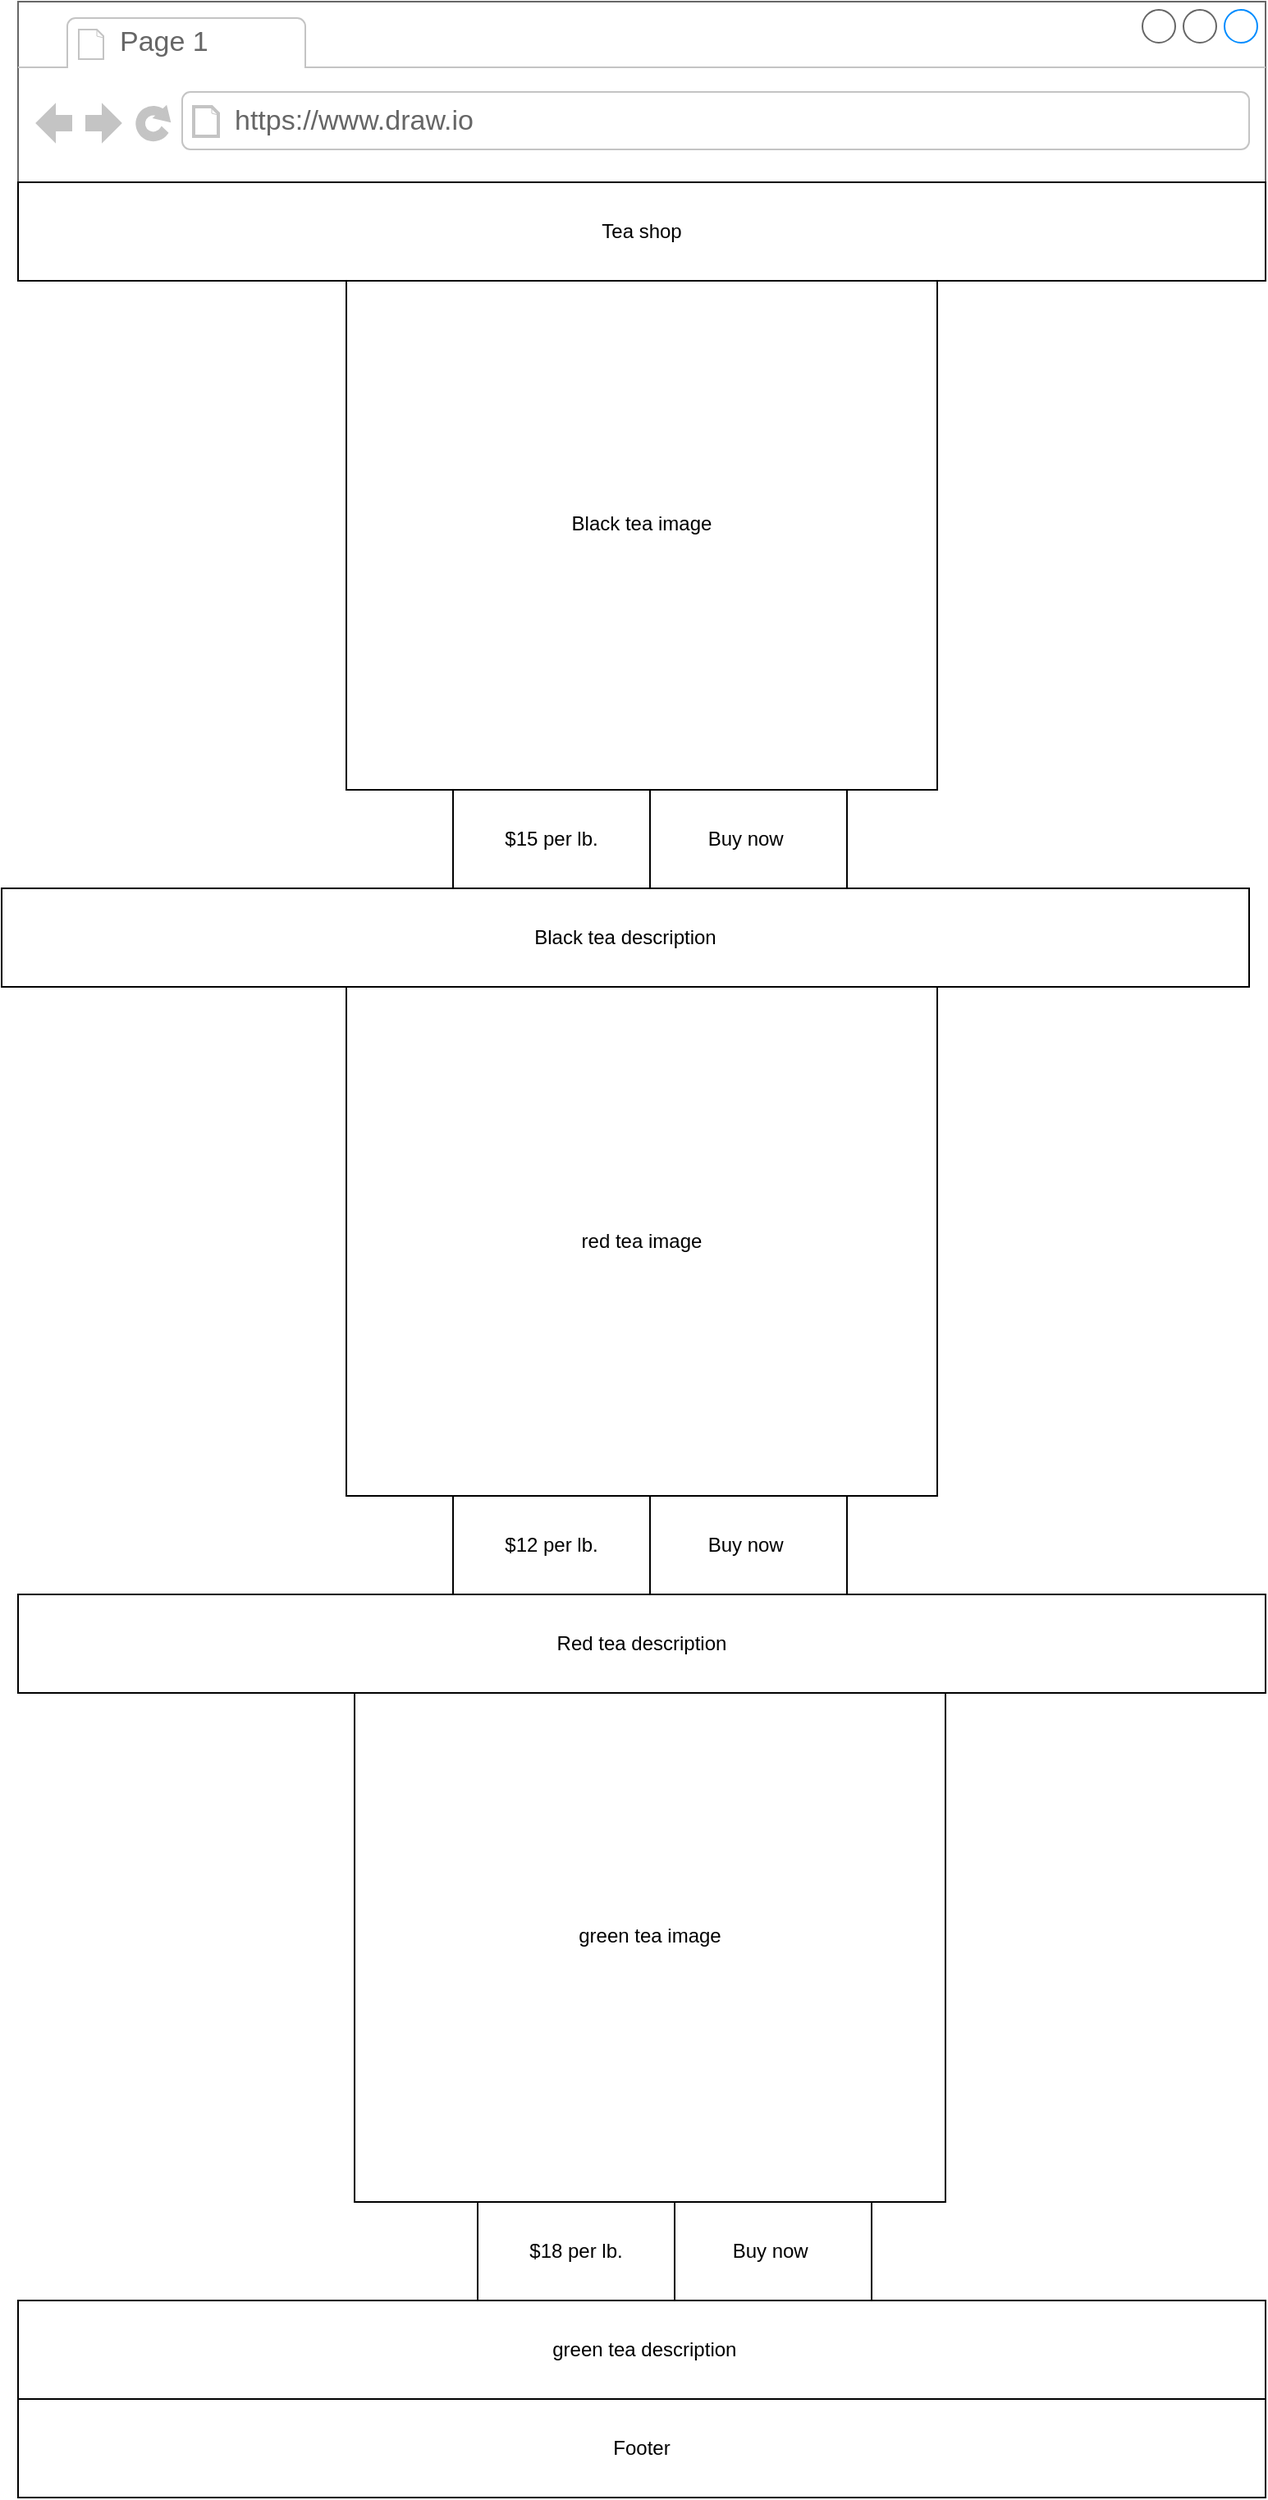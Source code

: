 <mxfile version="24.0.5" type="github">
  <diagram name="Page-1" id="EO-TEx7PoCWRS5ebDaND">
    <mxGraphModel dx="954" dy="606" grid="1" gridSize="10" guides="1" tooltips="1" connect="1" arrows="1" fold="1" page="1" pageScale="1" pageWidth="850" pageHeight="1100" math="0" shadow="0">
      <root>
        <mxCell id="0" />
        <mxCell id="1" parent="0" />
        <mxCell id="bSwCvepV0DcPWS-jro-r-1" value="" style="strokeWidth=1;shadow=0;dashed=0;align=center;html=1;shape=mxgraph.mockup.containers.browserWindow;rSize=0;strokeColor=#666666;strokeColor2=#008cff;strokeColor3=#c4c4c4;mainText=,;recursiveResize=0;" vertex="1" parent="1">
          <mxGeometry x="40" y="40" width="760" height="110" as="geometry" />
        </mxCell>
        <mxCell id="bSwCvepV0DcPWS-jro-r-2" value="Page 1" style="strokeWidth=1;shadow=0;dashed=0;align=center;html=1;shape=mxgraph.mockup.containers.anchor;fontSize=17;fontColor=#666666;align=left;whiteSpace=wrap;" vertex="1" parent="bSwCvepV0DcPWS-jro-r-1">
          <mxGeometry x="60" y="12" width="110" height="26" as="geometry" />
        </mxCell>
        <mxCell id="bSwCvepV0DcPWS-jro-r-3" value="https://www.draw.io" style="strokeWidth=1;shadow=0;dashed=0;align=center;html=1;shape=mxgraph.mockup.containers.anchor;rSize=0;fontSize=17;fontColor=#666666;align=left;" vertex="1" parent="bSwCvepV0DcPWS-jro-r-1">
          <mxGeometry x="130" y="60" width="250" height="26" as="geometry" />
        </mxCell>
        <mxCell id="bSwCvepV0DcPWS-jro-r-4" value="Tea shop" style="rounded=0;whiteSpace=wrap;html=1;" vertex="1" parent="1">
          <mxGeometry x="40" y="150" width="760" height="60" as="geometry" />
        </mxCell>
        <mxCell id="bSwCvepV0DcPWS-jro-r-5" value="" style="rounded=0;whiteSpace=wrap;html=1;" vertex="1" parent="1">
          <mxGeometry x="360" y="280" width="120" height="60" as="geometry" />
        </mxCell>
        <mxCell id="bSwCvepV0DcPWS-jro-r-6" value="Black tea image&lt;div&gt;&lt;br&gt;&lt;/div&gt;" style="rounded=0;whiteSpace=wrap;html=1;" vertex="1" parent="1">
          <mxGeometry x="240" y="210" width="360" height="310" as="geometry" />
        </mxCell>
        <mxCell id="bSwCvepV0DcPWS-jro-r-7" value="Black tea description" style="rounded=0;whiteSpace=wrap;html=1;" vertex="1" parent="1">
          <mxGeometry x="30" y="580" width="760" height="60" as="geometry" />
        </mxCell>
        <mxCell id="bSwCvepV0DcPWS-jro-r-8" value="Buy now&amp;nbsp;" style="rounded=0;whiteSpace=wrap;html=1;" vertex="1" parent="1">
          <mxGeometry x="425" y="520" width="120" height="60" as="geometry" />
        </mxCell>
        <mxCell id="bSwCvepV0DcPWS-jro-r-10" value="$15 per lb." style="rounded=0;whiteSpace=wrap;html=1;" vertex="1" parent="1">
          <mxGeometry x="305" y="520" width="120" height="60" as="geometry" />
        </mxCell>
        <mxCell id="bSwCvepV0DcPWS-jro-r-21" value="&lt;div&gt;red tea image&lt;/div&gt;" style="rounded=0;whiteSpace=wrap;html=1;" vertex="1" parent="1">
          <mxGeometry x="240" y="640" width="360" height="310" as="geometry" />
        </mxCell>
        <mxCell id="bSwCvepV0DcPWS-jro-r-22" value="$12 per lb." style="rounded=0;whiteSpace=wrap;html=1;" vertex="1" parent="1">
          <mxGeometry x="305" y="950" width="120" height="60" as="geometry" />
        </mxCell>
        <mxCell id="bSwCvepV0DcPWS-jro-r-23" value="Red tea description" style="rounded=0;whiteSpace=wrap;html=1;" vertex="1" parent="1">
          <mxGeometry x="40" y="1010" width="760" height="60" as="geometry" />
        </mxCell>
        <mxCell id="bSwCvepV0DcPWS-jro-r-24" value="&lt;div&gt;green tea image&lt;/div&gt;&lt;div&gt;&lt;br&gt;&lt;/div&gt;" style="rounded=0;whiteSpace=wrap;html=1;" vertex="1" parent="1">
          <mxGeometry x="245" y="1070" width="360" height="310" as="geometry" />
        </mxCell>
        <mxCell id="bSwCvepV0DcPWS-jro-r-25" value="$18 per lb." style="rounded=0;whiteSpace=wrap;html=1;" vertex="1" parent="1">
          <mxGeometry x="320" y="1380" width="120" height="60" as="geometry" />
        </mxCell>
        <mxCell id="bSwCvepV0DcPWS-jro-r-26" value="&amp;nbsp;green tea description" style="rounded=0;whiteSpace=wrap;html=1;" vertex="1" parent="1">
          <mxGeometry x="40" y="1440" width="760" height="60" as="geometry" />
        </mxCell>
        <mxCell id="bSwCvepV0DcPWS-jro-r-27" value="Buy now&amp;nbsp;" style="rounded=0;whiteSpace=wrap;html=1;" vertex="1" parent="1">
          <mxGeometry x="425" y="950" width="120" height="60" as="geometry" />
        </mxCell>
        <mxCell id="bSwCvepV0DcPWS-jro-r-29" value="Buy now&amp;nbsp;" style="rounded=0;whiteSpace=wrap;html=1;" vertex="1" parent="1">
          <mxGeometry x="440" y="1380" width="120" height="60" as="geometry" />
        </mxCell>
        <mxCell id="bSwCvepV0DcPWS-jro-r-30" value="Footer" style="rounded=0;whiteSpace=wrap;html=1;" vertex="1" parent="1">
          <mxGeometry x="40" y="1500" width="760" height="60" as="geometry" />
        </mxCell>
      </root>
    </mxGraphModel>
  </diagram>
</mxfile>
